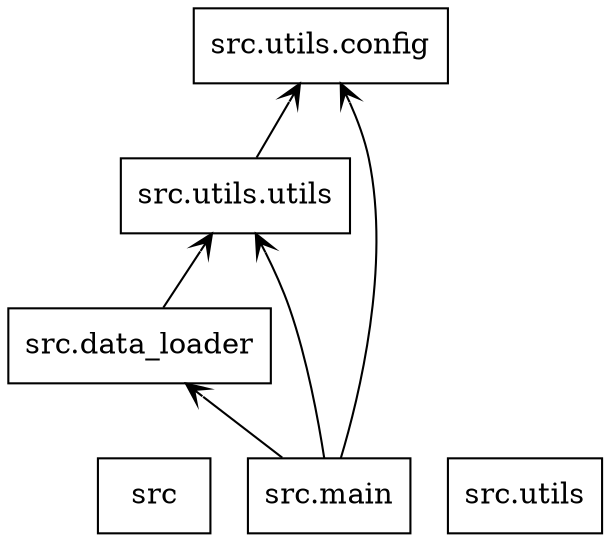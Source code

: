 digraph "packages_Timetravel" {
rankdir=BT
charset="utf-8"
"src" [color="black", label=<src>, shape="box", style="solid"];
"src.data_loader" [color="black", label=<src.data_loader>, shape="box", style="solid"];
"src.main" [color="black", label=<src.main>, shape="box", style="solid"];
"src.utils" [color="black", label=<src.utils>, shape="box", style="solid"];
"src.utils.config" [color="black", label=<src.utils.config>, shape="box", style="solid"];
"src.utils.utils" [color="black", label=<src.utils.utils>, shape="box", style="solid"];
"src.data_loader" -> "src.utils.utils" [arrowhead="open", arrowtail="none"];
"src.main" -> "src.data_loader" [arrowhead="open", arrowtail="none"];
"src.main" -> "src.utils.config" [arrowhead="open", arrowtail="none"];
"src.main" -> "src.utils.utils" [arrowhead="open", arrowtail="none"];
"src.utils.utils" -> "src.utils.config" [arrowhead="open", arrowtail="none"];
}

